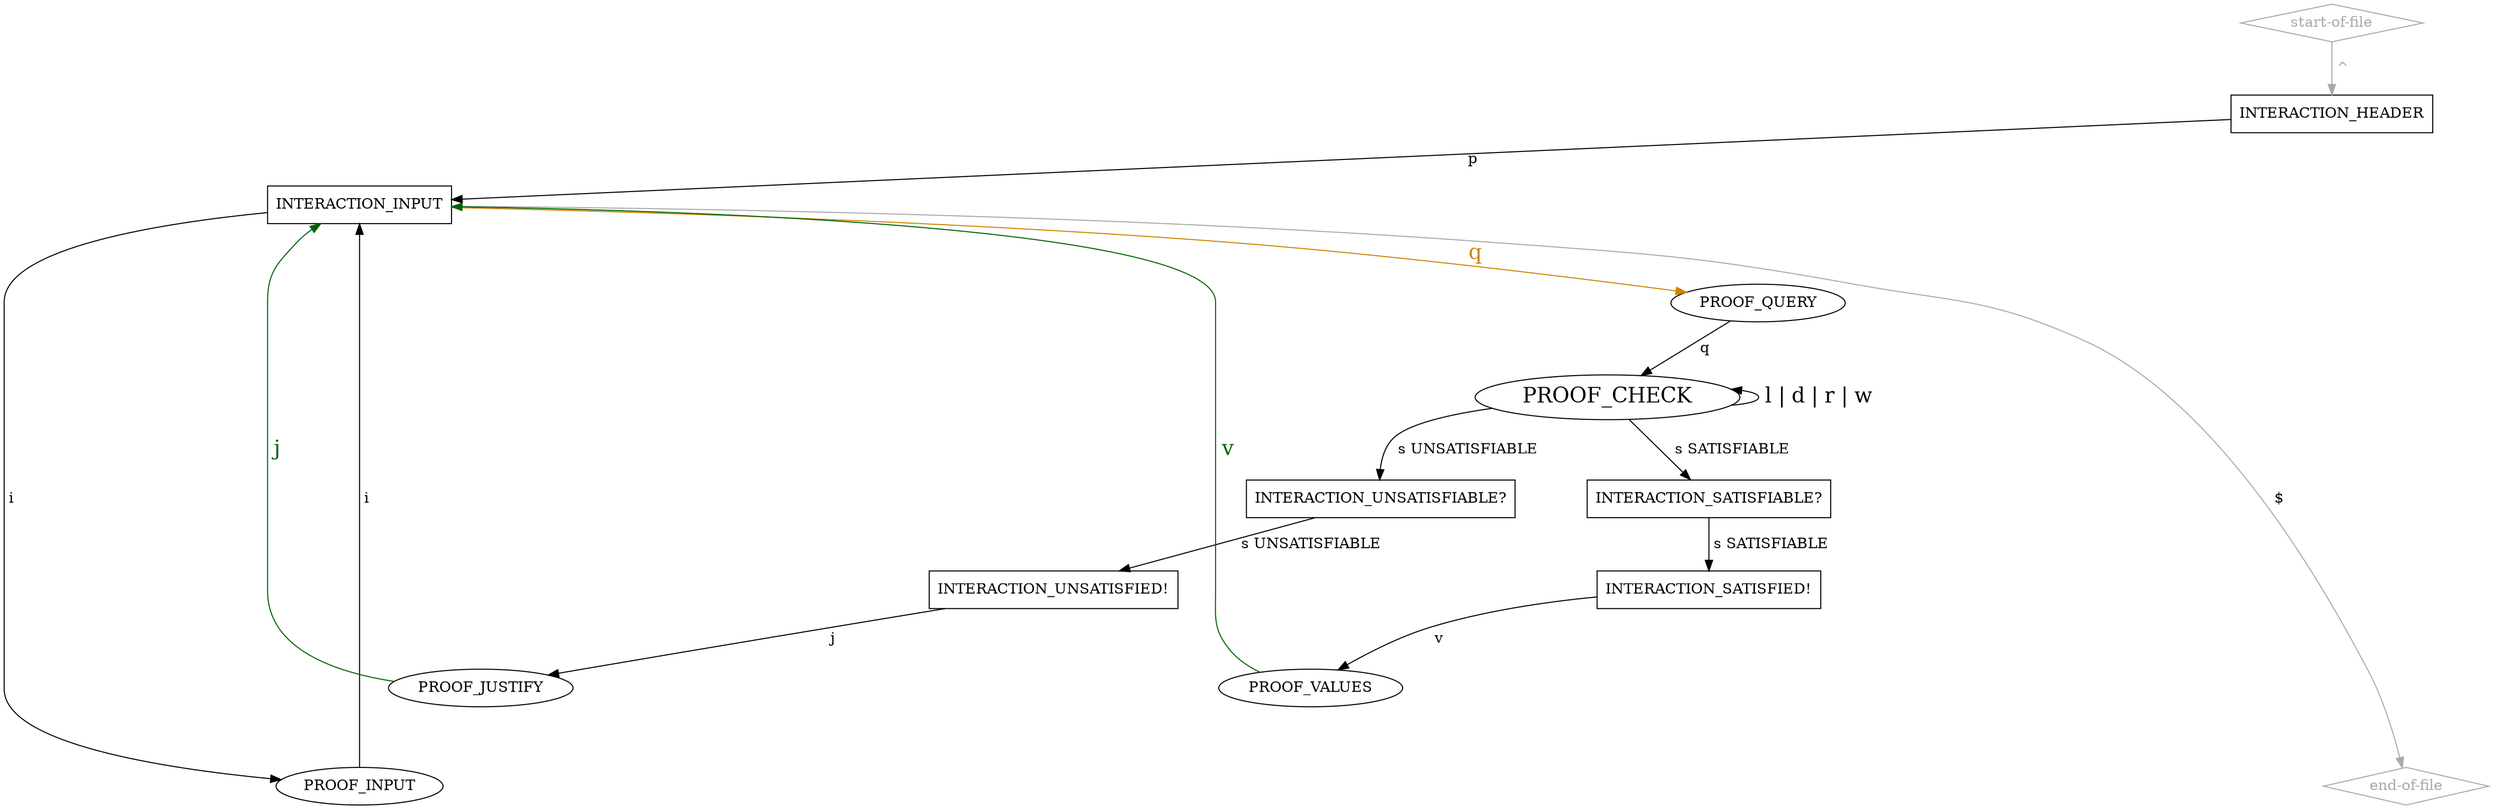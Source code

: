 digraph "idrup-check" {

  "start-of-file" [shape=diamond,color=darkgray,fontcolor=darkgray];
  "start-of-file" -> INTERACTION_HEADER [label=" ^ ",weight=2,color=darkgray,fontcolor=darkgray];

  "end-of-file" [shape=diamond,color=darkgray,fontcolor=darkgray];

  // INTERACTION_HEADER -> "end-of-file";
  // INTERACTION_INPUT -> "end-of-file";
   "end-of-file" -> INTERACTION_HEADER [label="$    ",dir=back,color=darkgray,style=invis];
   "end-of-file" -> INTERACTION_INPUT [label="$    ",dir=back,color=darkgray];

  INTERACTION_HEADER [shape=box];
  INTERACTION_HEADER -> PROOF_INPUT [label=" i ",style=invis];
  INTERACTION_HEADER -> PROOF_QUERY [label=" q ",color=invis,fontsize=20,fontcolor=invis];
  INTERACTION_HEADER -> INTERACTION_INPUT [label=" p ",weight=2];

  INTERACTION_INPUT [shape=box];
  INTERACTION_INPUT -> PROOF_INPUT [label=" i ",weight=2];
  INTERACTION_INPUT -> PROOF_QUERY [label=" q ",weight=2,color=orange3,fontsize=20,fontcolor=orange3];

  PROOF_INPUT -> INTERACTION_INPUT [label=" i ",weight=3];

  PROOF_QUERY -> PROOF_CHECK [label=" q "];

  PROOF_CHECK [fontsize=20];
  PROOF_CHECK -> PROOF_CHECK [label=" l | d | r | w ",dir=back,fontsize=20];
  PROOF_CHECK -> INTERACTION_SATISFIABLE [label=" s SATISFIABLE "];
  PROOF_CHECK -> INTERACTION_UNSATISFIABLE [label=" s UNSATISFIABLE "];

  INTERACTION_UNSATISFIABLE [shape="box",label="INTERACTION_UNSATISFIABLE?"];
  INTERACTION_UNSATISFIABLE -> INTERACTION_UNSATISFIED [label=" s UNSATISFIABLE "];

  INTERACTION_SATISFIABLE [shape="box",label="INTERACTION_SATISFIABLE?"];
  INTERACTION_SATISFIABLE -> INTERACTION_SATISFIED [label=" s SATISFIABLE "];

  INTERACTION_SATISFIED [shape=box,label="INTERACTION_SATISFIED!"];
  INTERACTION_SATISFIED -> PROOF_VALUES [label=" v "];
  INTERACTION_SATISFIED -> PROOF_INPUT_OR_VALUES [label=" i ",color=invis,fontcolor=invis];
  INTERACTION_SATISFIED -> PROOF_QUERY_OR_VALUES [label=" q ", color=invis,fontsize=20,fontcolor=invis];
  INTERACTION_SATISFIED -> PROOF_VALUES_AND_END [label=" $ ",color=invis,fontcolor=invis];

  INTERACTION_UNSATISFIED [shape=box,label="INTERACTION_UNSATISFIED!"];
  INTERACTION_UNSATISFIED -> PROOF_JUSTIFY [label=" j "];
  INTERACTION_UNSATISFIED -> PROOF_INPUT_OR_JUSTIFY [label=" i ",color=invis,fontcolor=invis];
  INTERACTION_UNSATISFIED -> PROOF_QUERY_OR_JUSTIFY [label=" q ",color=invis,fontsize=20,fontcolor=invis];
  INTERACTION_UNSATISFIED -> PROOF_JUSTIFY_AND_END [label=" $ ",color=invis,fontcolor=invis];

  PROOF_VALUES_AND_END [color=invis,fontcolor=invis]
  PROOF_VALUES_AND_END -> "end-of-file" [label=" v ",color=invis,fontsize=20,fontcolor=invis];
  PROOF_JUSTIFY_AND_END [color=invis,fontcolor=invis]
  PROOF_JUSTIFY_AND_END -> "end-of-file" [label=" j ",color=invis,fontsize=20,fontcolor=invis];

  PROOF_VALUES -> INTERACTION_INPUT [label=" v ",color=darkgreen,fontsize=20,fontcolor=darkgreen];
  PROOF_JUSTIFY -> INTERACTION_INPUT [label=" j ",color=darkgreen,fontsize=20,fontcolor=darkgreen];

  PROOF_INPUT_OR_VALUES [color=invis,fontcolor=invis];
  PROOF_INPUT_OR_VALUES -> INTERACTION_INPUT [label=" i ",color=invis,fontcolor=invis];
  PROOF_INPUT_OR_VALUES -> PROOF_INPUT [label=" v ", color=invis,fontcolor=invis,fontsize=20];

  PROOF_QUERY_OR_VALUES [color=invis,fontcolor=invis];
  PROOF_QUERY_OR_VALUES -> PROOF_QUERY [label=" v ",color=invis,fontcolor=invis,fontsize=20];
  PROOF_QUERY_OR_VALUES -> PROOF_CHECK [label=" q ",color=invis,fontcolor=invis];

  PROOF_QUERY_OR_JUSTIFY [color=invis,fontcolor=invis];
  PROOF_QUERY_OR_JUSTIFY -> PROOF_QUERY [label=" j ",color=invis,fontcolor=invis,fontsize=20];
  PROOF_QUERY_OR_JUSTIFY -> PROOF_CHECK [label=" q ",color=invis,fontcolor=invis];

  PROOF_INPUT_OR_JUSTIFY [color=invis,fontcolor=invis];
  PROOF_INPUT_OR_JUSTIFY -> PROOF_INPUT [label=" j ",color=invis,fontcolor=invis,fontsize=20];
  PROOF_INPUT_OR_JUSTIFY -> INTERACTION_INPUT [label=" i ",color=invis,fontcolor=invis];
}
